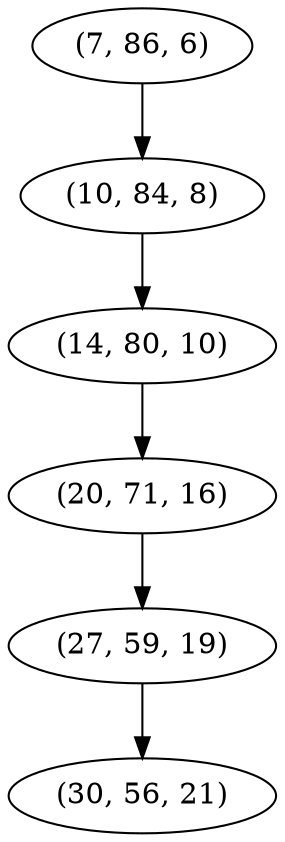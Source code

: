 digraph tree {
    "(7, 86, 6)";
    "(10, 84, 8)";
    "(14, 80, 10)";
    "(20, 71, 16)";
    "(27, 59, 19)";
    "(30, 56, 21)";
    "(7, 86, 6)" -> "(10, 84, 8)";
    "(10, 84, 8)" -> "(14, 80, 10)";
    "(14, 80, 10)" -> "(20, 71, 16)";
    "(20, 71, 16)" -> "(27, 59, 19)";
    "(27, 59, 19)" -> "(30, 56, 21)";
}
